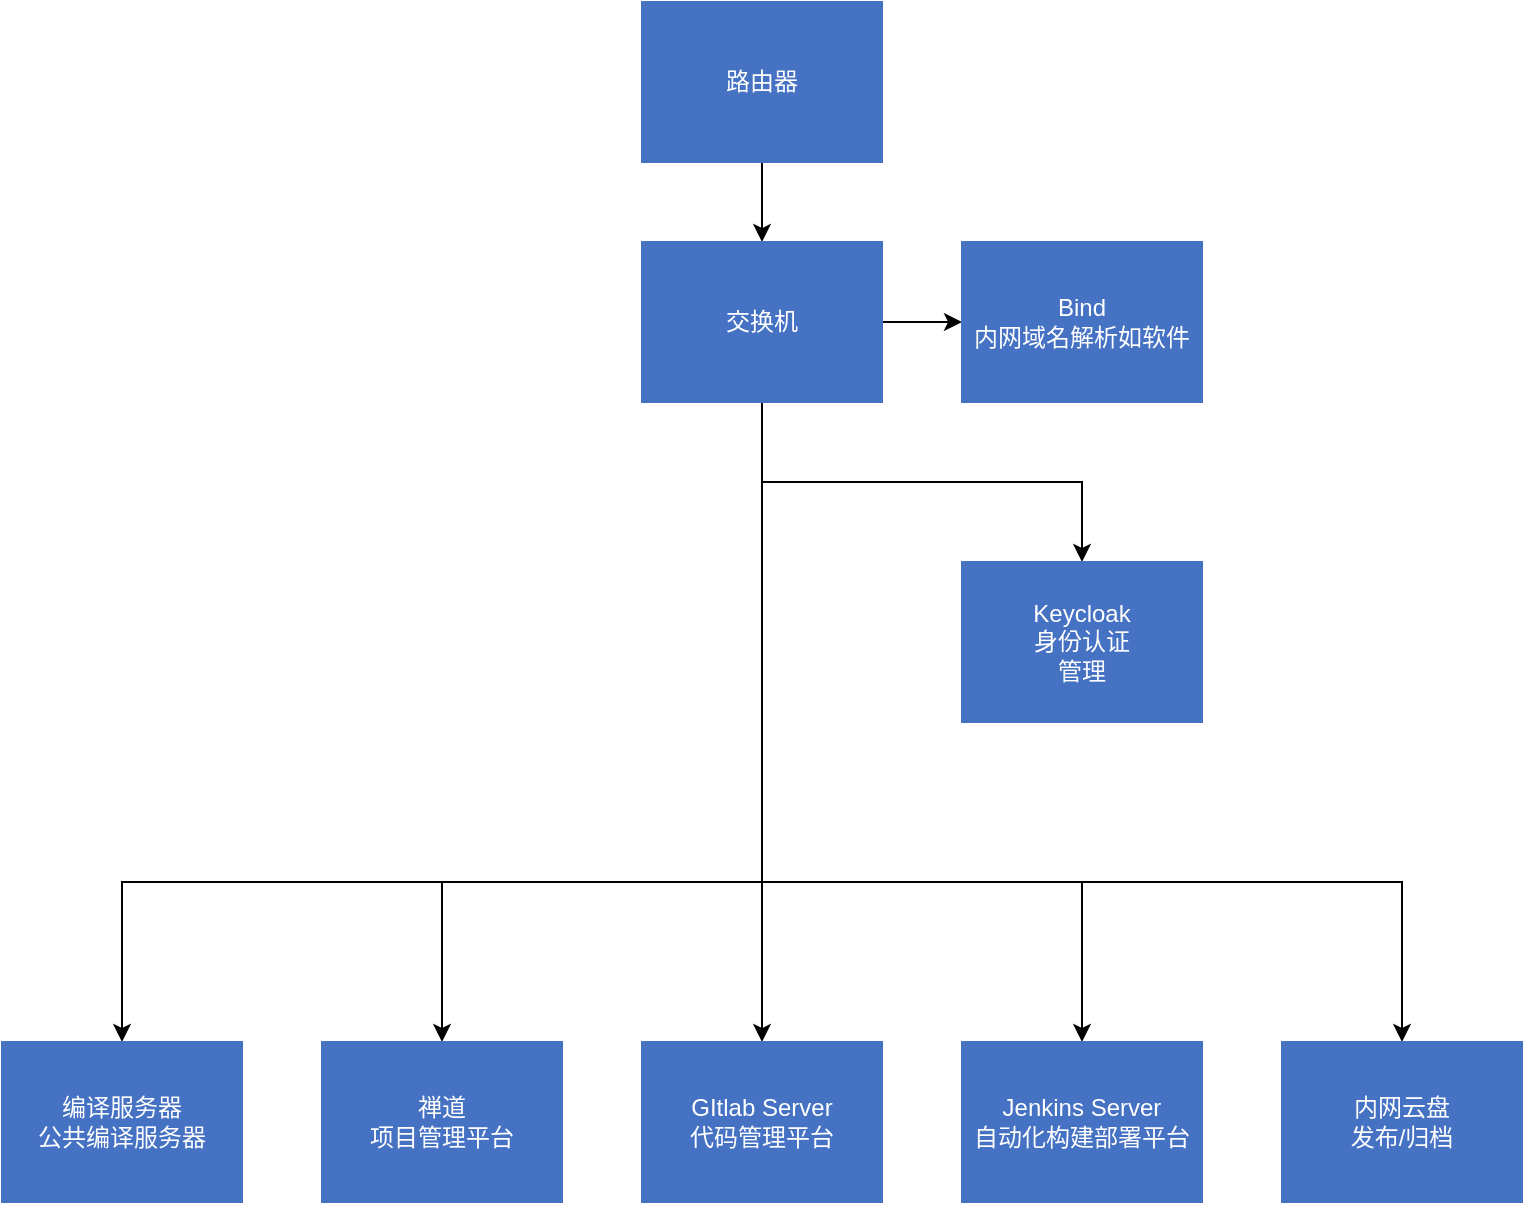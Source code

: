 <mxfile version="27.0.6">
  <diagram name="第 1 页" id="gqqKk3qTcgub9rRtaCZt">
    <mxGraphModel dx="983" dy="559" grid="1" gridSize="10" guides="1" tooltips="1" connect="1" arrows="1" fold="1" page="1" pageScale="1" pageWidth="1654" pageHeight="2336" math="0" shadow="0">
      <root>
        <mxCell id="0" />
        <mxCell id="1" parent="0" />
        <mxCell id="4dHtgB9EU4_9vMUrs-2n-10" style="edgeStyle=none;rounded=0;orthogonalLoop=1;jettySize=auto;html=1;" parent="1" source="4dHtgB9EU4_9vMUrs-2n-1" target="4dHtgB9EU4_9vMUrs-2n-3" edge="1">
          <mxGeometry relative="1" as="geometry" />
        </mxCell>
        <mxCell id="4dHtgB9EU4_9vMUrs-2n-1" value="路由器" style="rounded=0;whiteSpace=wrap;html=1;fillColor=light-dark(#4672c4, #198cc4);fontColor=#ffffff;strokeColor=light-dark(#4672c4, #51afe7);" parent="1" vertex="1">
          <mxGeometry x="720" y="400" width="120" height="80" as="geometry" />
        </mxCell>
        <mxCell id="4dHtgB9EU4_9vMUrs-2n-11" style="edgeStyle=none;rounded=0;orthogonalLoop=1;jettySize=auto;html=1;entryX=0.5;entryY=0;entryDx=0;entryDy=0;" parent="1" source="4dHtgB9EU4_9vMUrs-2n-3" target="4dHtgB9EU4_9vMUrs-2n-5" edge="1">
          <mxGeometry relative="1" as="geometry" />
        </mxCell>
        <mxCell id="4dHtgB9EU4_9vMUrs-2n-12" style="edgeStyle=none;rounded=0;orthogonalLoop=1;jettySize=auto;html=1;exitX=1;exitY=0.5;exitDx=0;exitDy=0;entryX=0;entryY=0.5;entryDx=0;entryDy=0;" parent="1" source="4dHtgB9EU4_9vMUrs-2n-3" target="4dHtgB9EU4_9vMUrs-2n-6" edge="1">
          <mxGeometry relative="1" as="geometry" />
        </mxCell>
        <mxCell id="4dHtgB9EU4_9vMUrs-2n-14" style="edgeStyle=elbowEdgeStyle;rounded=0;orthogonalLoop=1;jettySize=auto;elbow=vertical;html=1;" parent="1" source="4dHtgB9EU4_9vMUrs-2n-3" target="4dHtgB9EU4_9vMUrs-2n-9" edge="1">
          <mxGeometry relative="1" as="geometry">
            <Array as="points">
              <mxPoint x="620" y="840" />
            </Array>
          </mxGeometry>
        </mxCell>
        <mxCell id="4dHtgB9EU4_9vMUrs-2n-15" style="edgeStyle=elbowEdgeStyle;rounded=0;orthogonalLoop=1;jettySize=auto;elbow=vertical;html=1;" parent="1" source="4dHtgB9EU4_9vMUrs-2n-3" target="4dHtgB9EU4_9vMUrs-2n-7" edge="1">
          <mxGeometry relative="1" as="geometry">
            <Array as="points">
              <mxPoint x="850" y="840" />
            </Array>
          </mxGeometry>
        </mxCell>
        <mxCell id="4dHtgB9EU4_9vMUrs-2n-16" style="edgeStyle=elbowEdgeStyle;rounded=0;orthogonalLoop=1;jettySize=auto;elbow=vertical;html=1;" parent="1" source="4dHtgB9EU4_9vMUrs-2n-3" target="4dHtgB9EU4_9vMUrs-2n-8" edge="1">
          <mxGeometry relative="1" as="geometry">
            <Array as="points">
              <mxPoint x="940" y="840" />
            </Array>
          </mxGeometry>
        </mxCell>
        <mxCell id="4dHtgB9EU4_9vMUrs-2n-17" style="edgeStyle=elbowEdgeStyle;rounded=0;orthogonalLoop=1;jettySize=auto;elbow=vertical;html=1;" parent="1" source="4dHtgB9EU4_9vMUrs-2n-3" target="4dHtgB9EU4_9vMUrs-2n-4" edge="1">
          <mxGeometry relative="1" as="geometry">
            <Array as="points">
              <mxPoint x="700" y="840" />
            </Array>
          </mxGeometry>
        </mxCell>
        <mxCell id="iFqaNt7PIBtj8i7AnsgW-19" style="edgeStyle=elbowEdgeStyle;rounded=0;orthogonalLoop=1;jettySize=auto;elbow=vertical;html=1;" edge="1" parent="1" source="4dHtgB9EU4_9vMUrs-2n-3" target="iFqaNt7PIBtj8i7AnsgW-6">
          <mxGeometry relative="1" as="geometry" />
        </mxCell>
        <mxCell id="4dHtgB9EU4_9vMUrs-2n-3" value="交换机" style="rounded=0;whiteSpace=wrap;html=1;fillColor=light-dark(#4672c4, #198cc4);fontColor=#ffffff;strokeColor=light-dark(#4672c4, #51afe7);" parent="1" vertex="1">
          <mxGeometry x="720" y="520" width="120" height="80" as="geometry" />
        </mxCell>
        <mxCell id="4dHtgB9EU4_9vMUrs-2n-4" value="禅道&lt;br&gt;项目管理平台" style="rounded=0;whiteSpace=wrap;html=1;fillColor=light-dark(#4672c4, #198cc4);fontColor=#ffffff;strokeColor=light-dark(#4672c4, #51afe7);" parent="1" vertex="1">
          <mxGeometry x="560" y="920" width="120" height="80" as="geometry" />
        </mxCell>
        <mxCell id="4dHtgB9EU4_9vMUrs-2n-5" value="GItlab Server&lt;div&gt;代码管理平台&lt;/div&gt;" style="rounded=0;whiteSpace=wrap;html=1;fillColor=light-dark(#4672c4, #198cc4);fontColor=#ffffff;strokeColor=light-dark(#4672c4, #51afe7);" parent="1" vertex="1">
          <mxGeometry x="720" y="920" width="120" height="80" as="geometry" />
        </mxCell>
        <mxCell id="4dHtgB9EU4_9vMUrs-2n-6" value="Bind&lt;div&gt;内网域名解析如软件&lt;/div&gt;" style="rounded=0;whiteSpace=wrap;html=1;fillColor=light-dark(#4672c4, #198cc4);fontColor=#ffffff;strokeColor=light-dark(#4672c4, #51afe7);" parent="1" vertex="1">
          <mxGeometry x="880" y="520" width="120" height="80" as="geometry" />
        </mxCell>
        <mxCell id="4dHtgB9EU4_9vMUrs-2n-7" value="&lt;div&gt;Jenkins Server&lt;/div&gt;自动化构建部署平台" style="rounded=0;whiteSpace=wrap;html=1;fillColor=light-dark(#4672c4, #198cc4);fontColor=#ffffff;strokeColor=light-dark(#4672c4, #51afe7);" parent="1" vertex="1">
          <mxGeometry x="880" y="920" width="120" height="80" as="geometry" />
        </mxCell>
        <mxCell id="4dHtgB9EU4_9vMUrs-2n-8" value="内网云盘&lt;div&gt;发布/归档&lt;/div&gt;" style="rounded=0;whiteSpace=wrap;html=1;fillColor=light-dark(#4672c4, #198cc4);fontColor=#ffffff;strokeColor=light-dark(#4672c4, #51afe7);" parent="1" vertex="1">
          <mxGeometry x="1040" y="920" width="120" height="80" as="geometry" />
        </mxCell>
        <mxCell id="4dHtgB9EU4_9vMUrs-2n-9" value="编译服务器&lt;br&gt;公共编译服务器" style="rounded=0;whiteSpace=wrap;html=1;fillColor=light-dark(#4672c4, #198cc4);fontColor=#ffffff;strokeColor=light-dark(#4672c4, #51afe7);" parent="1" vertex="1">
          <mxGeometry x="400" y="920" width="120" height="80" as="geometry" />
        </mxCell>
        <mxCell id="iFqaNt7PIBtj8i7AnsgW-6" value="Keycloak&lt;div&gt;身份认证&lt;/div&gt;&lt;div&gt;管理&lt;/div&gt;" style="rounded=0;whiteSpace=wrap;html=1;fillColor=light-dark(#4672c4, #198cc4);fontColor=#ffffff;strokeColor=light-dark(#4672c4, #51afe7);" vertex="1" parent="1">
          <mxGeometry x="880" y="680" width="120" height="80" as="geometry" />
        </mxCell>
      </root>
    </mxGraphModel>
  </diagram>
</mxfile>
